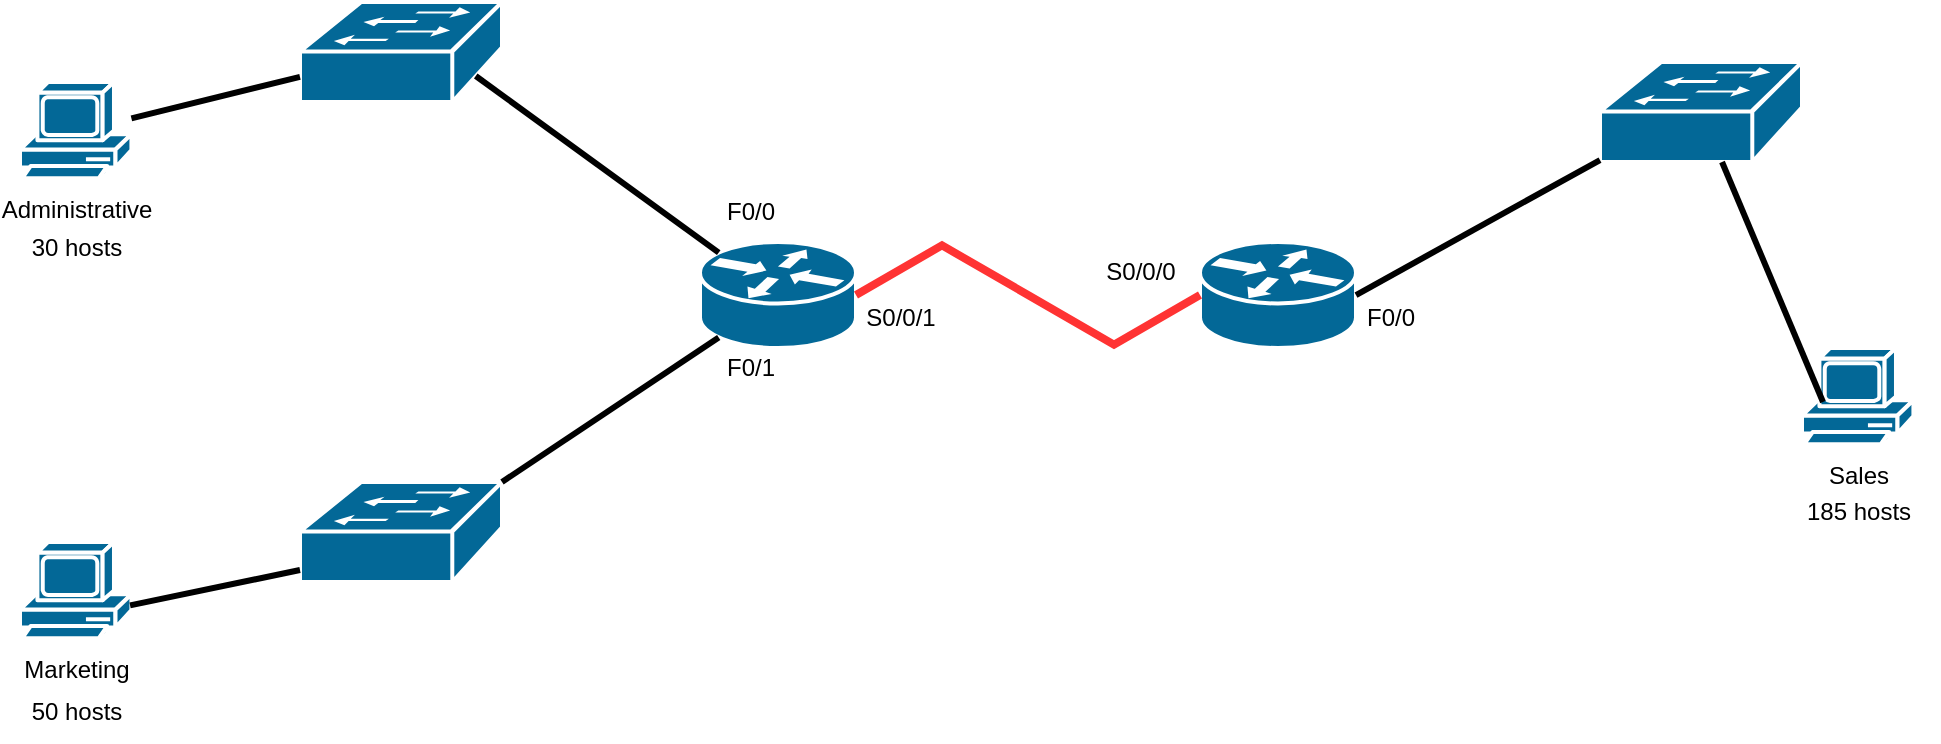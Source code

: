 <mxfile version="24.7.16">
  <diagram name="Page-1" id="c37626ed-c26b-45fb-9056-f9ebc6bb27b6">
    <mxGraphModel dx="1413" dy="972" grid="1" gridSize="10" guides="1" tooltips="1" connect="1" arrows="1" fold="1" page="1" pageScale="1" pageWidth="1100" pageHeight="850" background="none" math="0" shadow="0">
      <root>
        <mxCell id="0" />
        <mxCell id="1" parent="0" />
        <mxCell id="r2ITRVLeoLMtrR3wu55q-1" value="" style="shape=mxgraph.cisco.routers.router;sketch=0;html=1;pointerEvents=1;dashed=0;fillColor=#036897;strokeColor=#ffffff;strokeWidth=2;verticalLabelPosition=bottom;verticalAlign=top;align=center;outlineConnect=0;" vertex="1" parent="1">
          <mxGeometry x="410" y="240" width="78" height="53" as="geometry" />
        </mxCell>
        <mxCell id="r2ITRVLeoLMtrR3wu55q-2" value="" style="shape=mxgraph.cisco.routers.router;sketch=0;html=1;pointerEvents=1;dashed=0;fillColor=#036897;strokeColor=#ffffff;strokeWidth=2;verticalLabelPosition=bottom;verticalAlign=top;align=center;outlineConnect=0;" vertex="1" parent="1">
          <mxGeometry x="660" y="240" width="78" height="53" as="geometry" />
        </mxCell>
        <mxCell id="r2ITRVLeoLMtrR3wu55q-3" value="" style="shape=mxgraph.cisco.switches.workgroup_switch;sketch=0;html=1;pointerEvents=1;dashed=0;fillColor=#036897;strokeColor=#ffffff;strokeWidth=2;verticalLabelPosition=bottom;verticalAlign=top;align=center;outlineConnect=0;" vertex="1" parent="1">
          <mxGeometry x="210" y="360" width="101" height="50" as="geometry" />
        </mxCell>
        <mxCell id="r2ITRVLeoLMtrR3wu55q-4" value="" style="shape=mxgraph.cisco.switches.workgroup_switch;sketch=0;html=1;pointerEvents=1;dashed=0;fillColor=#036897;strokeColor=#ffffff;strokeWidth=2;verticalLabelPosition=bottom;verticalAlign=top;align=center;outlineConnect=0;" vertex="1" parent="1">
          <mxGeometry x="210" y="120" width="101" height="50" as="geometry" />
        </mxCell>
        <mxCell id="r2ITRVLeoLMtrR3wu55q-5" value="" style="shape=mxgraph.cisco.switches.workgroup_switch;sketch=0;html=1;pointerEvents=1;dashed=0;fillColor=#036897;strokeColor=#ffffff;strokeWidth=2;verticalLabelPosition=bottom;verticalAlign=top;align=center;outlineConnect=0;" vertex="1" parent="1">
          <mxGeometry x="860" y="150" width="101" height="50" as="geometry" />
        </mxCell>
        <mxCell id="r2ITRVLeoLMtrR3wu55q-6" value="Administrative" style="shape=mxgraph.cisco.computers_and_peripherals.pc;sketch=0;html=1;pointerEvents=1;dashed=0;fillColor=#036897;strokeColor=#ffffff;strokeWidth=2;verticalLabelPosition=bottom;verticalAlign=top;align=center;outlineConnect=0;" vertex="1" parent="1">
          <mxGeometry x="70" y="160" width="55.71" height="50" as="geometry" />
        </mxCell>
        <mxCell id="r2ITRVLeoLMtrR3wu55q-9" value="" style="endArrow=none;html=1;rounded=0;strokeWidth=3;" edge="1" parent="1" source="r2ITRVLeoLMtrR3wu55q-6" target="r2ITRVLeoLMtrR3wu55q-4">
          <mxGeometry width="50" height="50" relative="1" as="geometry">
            <mxPoint x="140" y="200" as="sourcePoint" />
            <mxPoint x="190" y="150" as="targetPoint" />
          </mxGeometry>
        </mxCell>
        <mxCell id="r2ITRVLeoLMtrR3wu55q-10" value="" style="endArrow=none;html=1;rounded=0;exitX=1;exitY=0;exitDx=0;exitDy=0;exitPerimeter=0;entryX=0.12;entryY=0.9;entryDx=0;entryDy=0;entryPerimeter=0;strokeWidth=3;" edge="1" parent="1" source="r2ITRVLeoLMtrR3wu55q-3" target="r2ITRVLeoLMtrR3wu55q-1">
          <mxGeometry width="50" height="50" relative="1" as="geometry">
            <mxPoint x="311" y="370" as="sourcePoint" />
            <mxPoint x="420" y="330" as="targetPoint" />
          </mxGeometry>
        </mxCell>
        <mxCell id="r2ITRVLeoLMtrR3wu55q-11" value="" style="endArrow=none;html=1;rounded=0;exitX=0.87;exitY=0.74;exitDx=0;exitDy=0;exitPerimeter=0;entryX=0.12;entryY=0.1;entryDx=0;entryDy=0;entryPerimeter=0;strokeWidth=3;" edge="1" parent="1" source="r2ITRVLeoLMtrR3wu55q-4" target="r2ITRVLeoLMtrR3wu55q-1">
          <mxGeometry width="50" height="50" relative="1" as="geometry">
            <mxPoint x="350" y="330" as="sourcePoint" />
            <mxPoint x="400" y="280" as="targetPoint" />
          </mxGeometry>
        </mxCell>
        <mxCell id="r2ITRVLeoLMtrR3wu55q-17" value="" style="endArrow=none;html=1;rounded=0;exitX=1;exitY=0.5;exitDx=0;exitDy=0;exitPerimeter=0;entryX=0;entryY=0.5;entryDx=0;entryDy=0;entryPerimeter=0;edgeStyle=isometricEdgeStyle;strokeColor=#FF3333;strokeWidth=4;" edge="1" parent="1" source="r2ITRVLeoLMtrR3wu55q-1" target="r2ITRVLeoLMtrR3wu55q-2">
          <mxGeometry width="50" height="50" relative="1" as="geometry">
            <mxPoint x="670" y="380" as="sourcePoint" />
            <mxPoint x="720" y="330" as="targetPoint" />
          </mxGeometry>
        </mxCell>
        <mxCell id="r2ITRVLeoLMtrR3wu55q-18" value="Marketing" style="shape=mxgraph.cisco.computers_and_peripherals.pc;sketch=0;html=1;pointerEvents=1;dashed=0;fillColor=#036897;strokeColor=#ffffff;strokeWidth=2;verticalLabelPosition=bottom;verticalAlign=top;align=center;outlineConnect=0;" vertex="1" parent="1">
          <mxGeometry x="70" y="390" width="55.71" height="50" as="geometry" />
        </mxCell>
        <mxCell id="r2ITRVLeoLMtrR3wu55q-19" value="" style="endArrow=none;html=1;rounded=0;entryX=0;entryY=0.98;entryDx=0;entryDy=0;entryPerimeter=0;exitX=1;exitY=0.5;exitDx=0;exitDy=0;exitPerimeter=0;strokeWidth=3;" edge="1" parent="1" source="r2ITRVLeoLMtrR3wu55q-2" target="r2ITRVLeoLMtrR3wu55q-5">
          <mxGeometry width="50" height="50" relative="1" as="geometry">
            <mxPoint x="790.001" y="150.0" as="sourcePoint" />
            <mxPoint x="882.75" y="237" as="targetPoint" />
          </mxGeometry>
        </mxCell>
        <mxCell id="r2ITRVLeoLMtrR3wu55q-21" value="Sales" style="shape=mxgraph.cisco.computers_and_peripherals.pc;sketch=0;html=1;pointerEvents=1;dashed=0;fillColor=#036897;strokeColor=#ffffff;strokeWidth=2;verticalLabelPosition=bottom;verticalAlign=top;align=center;outlineConnect=0;" vertex="1" parent="1">
          <mxGeometry x="961" y="293" width="55.71" height="50" as="geometry" />
        </mxCell>
        <mxCell id="r2ITRVLeoLMtrR3wu55q-23" value="" style="endArrow=none;html=1;rounded=0;strokeWidth=3;exitX=0.988;exitY=0.634;exitDx=0;exitDy=0;exitPerimeter=0;" edge="1" parent="1" source="r2ITRVLeoLMtrR3wu55q-18">
          <mxGeometry width="50" height="50" relative="1" as="geometry">
            <mxPoint x="140" y="420" as="sourcePoint" />
            <mxPoint x="210" y="404" as="targetPoint" />
          </mxGeometry>
        </mxCell>
        <mxCell id="r2ITRVLeoLMtrR3wu55q-24" value="" style="endArrow=none;html=1;rounded=0;entryX=0;entryY=0.98;entryDx=0;entryDy=0;entryPerimeter=0;strokeWidth=3;" edge="1" parent="1" source="r2ITRVLeoLMtrR3wu55q-5">
          <mxGeometry width="50" height="50" relative="1" as="geometry">
            <mxPoint x="849.5" y="388" as="sourcePoint" />
            <mxPoint x="971.5" y="320" as="targetPoint" />
          </mxGeometry>
        </mxCell>
        <mxCell id="r2ITRVLeoLMtrR3wu55q-25" value="30 hosts" style="text;html=1;align=center;verticalAlign=middle;resizable=0;points=[];autosize=1;strokeColor=none;fillColor=none;" vertex="1" parent="1">
          <mxGeometry x="62.85" y="228" width="70" height="30" as="geometry" />
        </mxCell>
        <mxCell id="r2ITRVLeoLMtrR3wu55q-26" value="50 hosts" style="text;html=1;align=center;verticalAlign=middle;resizable=0;points=[];autosize=1;strokeColor=none;fillColor=none;" vertex="1" parent="1">
          <mxGeometry x="62.85" y="460" width="70" height="30" as="geometry" />
        </mxCell>
        <mxCell id="r2ITRVLeoLMtrR3wu55q-27" value="185 hosts" style="text;html=1;align=center;verticalAlign=middle;resizable=0;points=[];autosize=1;strokeColor=none;fillColor=none;" vertex="1" parent="1">
          <mxGeometry x="948.86" y="360" width="80" height="30" as="geometry" />
        </mxCell>
        <mxCell id="r2ITRVLeoLMtrR3wu55q-28" value="F0/1" style="text;html=1;align=center;verticalAlign=middle;resizable=0;points=[];autosize=1;strokeColor=none;fillColor=none;" vertex="1" parent="1">
          <mxGeometry x="410" y="288" width="50" height="30" as="geometry" />
        </mxCell>
        <mxCell id="r2ITRVLeoLMtrR3wu55q-29" value="F0/0" style="text;html=1;align=center;verticalAlign=middle;resizable=0;points=[];autosize=1;strokeColor=none;fillColor=none;" vertex="1" parent="1">
          <mxGeometry x="410" y="210" width="50" height="30" as="geometry" />
        </mxCell>
        <mxCell id="r2ITRVLeoLMtrR3wu55q-30" value="S0/0/1" style="text;html=1;align=center;verticalAlign=middle;resizable=0;points=[];autosize=1;strokeColor=none;fillColor=none;" vertex="1" parent="1">
          <mxGeometry x="480" y="263" width="60" height="30" as="geometry" />
        </mxCell>
        <mxCell id="r2ITRVLeoLMtrR3wu55q-31" value="S0/0/0" style="text;html=1;align=center;verticalAlign=middle;resizable=0;points=[];autosize=1;strokeColor=none;fillColor=none;" vertex="1" parent="1">
          <mxGeometry x="600" y="240" width="60" height="30" as="geometry" />
        </mxCell>
        <mxCell id="r2ITRVLeoLMtrR3wu55q-32" value="F0/0" style="text;html=1;align=center;verticalAlign=middle;resizable=0;points=[];autosize=1;strokeColor=none;fillColor=none;" vertex="1" parent="1">
          <mxGeometry x="730" y="263" width="50" height="30" as="geometry" />
        </mxCell>
      </root>
    </mxGraphModel>
  </diagram>
</mxfile>
